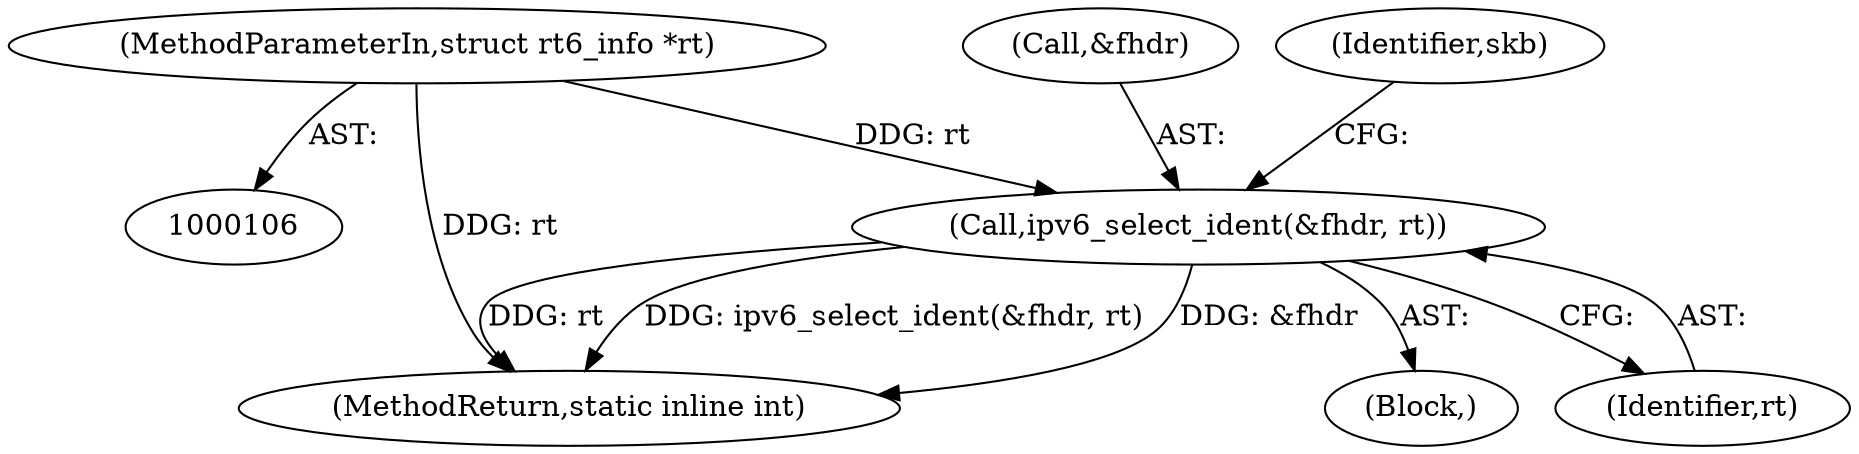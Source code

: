 digraph "0_linux_c547dbf55d5f8cf615ccc0e7265e98db27d3fb8b@pointer" {
"1000220" [label="(Call,ipv6_select_ident(&fhdr, rt))"];
"1000116" [label="(MethodParameterIn,struct rt6_info *rt)"];
"1000221" [label="(Call,&fhdr)"];
"1000242" [label="(MethodReturn,static inline int)"];
"1000117" [label="(Block,)"];
"1000227" [label="(Identifier,skb)"];
"1000220" [label="(Call,ipv6_select_ident(&fhdr, rt))"];
"1000223" [label="(Identifier,rt)"];
"1000116" [label="(MethodParameterIn,struct rt6_info *rt)"];
"1000220" -> "1000117"  [label="AST: "];
"1000220" -> "1000223"  [label="CFG: "];
"1000221" -> "1000220"  [label="AST: "];
"1000223" -> "1000220"  [label="AST: "];
"1000227" -> "1000220"  [label="CFG: "];
"1000220" -> "1000242"  [label="DDG: &fhdr"];
"1000220" -> "1000242"  [label="DDG: rt"];
"1000220" -> "1000242"  [label="DDG: ipv6_select_ident(&fhdr, rt)"];
"1000116" -> "1000220"  [label="DDG: rt"];
"1000116" -> "1000106"  [label="AST: "];
"1000116" -> "1000242"  [label="DDG: rt"];
}
